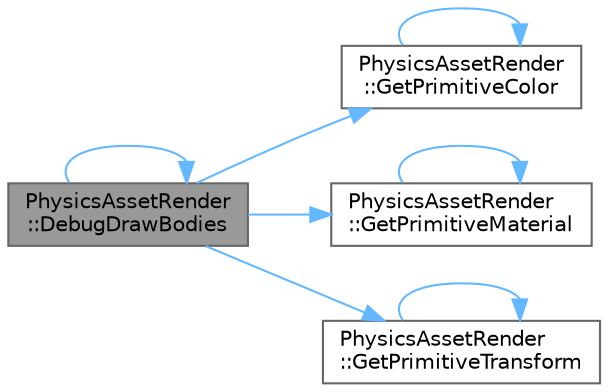 digraph "PhysicsAssetRender::DebugDrawBodies"
{
 // INTERACTIVE_SVG=YES
 // LATEX_PDF_SIZE
  bgcolor="transparent";
  edge [fontname=Helvetica,fontsize=10,labelfontname=Helvetica,labelfontsize=10];
  node [fontname=Helvetica,fontsize=10,shape=box,height=0.2,width=0.4];
  rankdir="LR";
  Node1 [id="Node000001",label="PhysicsAssetRender\l::DebugDrawBodies",height=0.2,width=0.4,color="gray40", fillcolor="grey60", style="filled", fontcolor="black",tooltip="Debug draw Physics Asset bodies using the supplied custom callbacks."];
  Node1 -> Node1 [id="edge1_Node000001_Node000001",color="steelblue1",style="solid",tooltip=" "];
  Node1 -> Node2 [id="edge2_Node000001_Node000002",color="steelblue1",style="solid",tooltip=" "];
  Node2 [id="Node000002",label="PhysicsAssetRender\l::GetPrimitiveColor",height=0.2,width=0.4,color="grey40", fillcolor="white", style="filled",URL="$d7/dfa/namespacePhysicsAssetRender.html#a05e4c5e4d58d91fb2604182099311eca",tooltip=" "];
  Node2 -> Node2 [id="edge3_Node000002_Node000002",color="steelblue1",style="solid",tooltip=" "];
  Node1 -> Node3 [id="edge4_Node000001_Node000003",color="steelblue1",style="solid",tooltip=" "];
  Node3 [id="Node000003",label="PhysicsAssetRender\l::GetPrimitiveMaterial",height=0.2,width=0.4,color="grey40", fillcolor="white", style="filled",URL="$d7/dfa/namespacePhysicsAssetRender.html#afb4c0ed4dbd38dbc36a92dd8881dde75",tooltip=" "];
  Node3 -> Node3 [id="edge5_Node000003_Node000003",color="steelblue1",style="solid",tooltip=" "];
  Node1 -> Node4 [id="edge6_Node000001_Node000004",color="steelblue1",style="solid",tooltip=" "];
  Node4 [id="Node000004",label="PhysicsAssetRender\l::GetPrimitiveTransform",height=0.2,width=0.4,color="grey40", fillcolor="white", style="filled",URL="$d7/dfa/namespacePhysicsAssetRender.html#a4dc420fa11f7d6d093c7605e16a0700d",tooltip="Default callbacks used by DebugDraw."];
  Node4 -> Node4 [id="edge7_Node000004_Node000004",color="steelblue1",style="solid",tooltip=" "];
}
